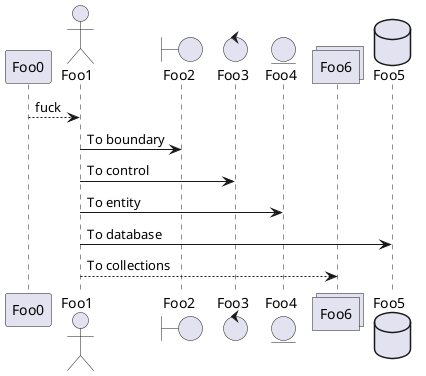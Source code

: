 关键字 participant 用于改变参与者的先后顺序。
你也可以使用其它关键字来声明参与者：
participant 文档的一种表示法，一页纸的样式
actor 是一个人的样子
boundary 是一个倒着的人
control 一个自旋的圈的样子
entity 一个圆圈，下面一个横线
database 数据库的常见表示法，一个圆柱体
collections 文档的常见表示法，2页纸重叠的样式


@startuml
' 在这里定义了参与者的顺序，先出现的定义，参与者在流程图的偏左侧
participant Foo0
actor Foo1
boundary Foo2
control Foo3
entity Foo4
collections Foo6
database Foo5

Foo0 --> Foo1 : fuck
Foo1 -> Foo2 : To boundary
Foo1 -> Foo3 : To control
Foo1 -> Foo4 : To entity
Foo1 -> Foo5 : To database
Foo1 --> Foo6 : To collections

@enduml